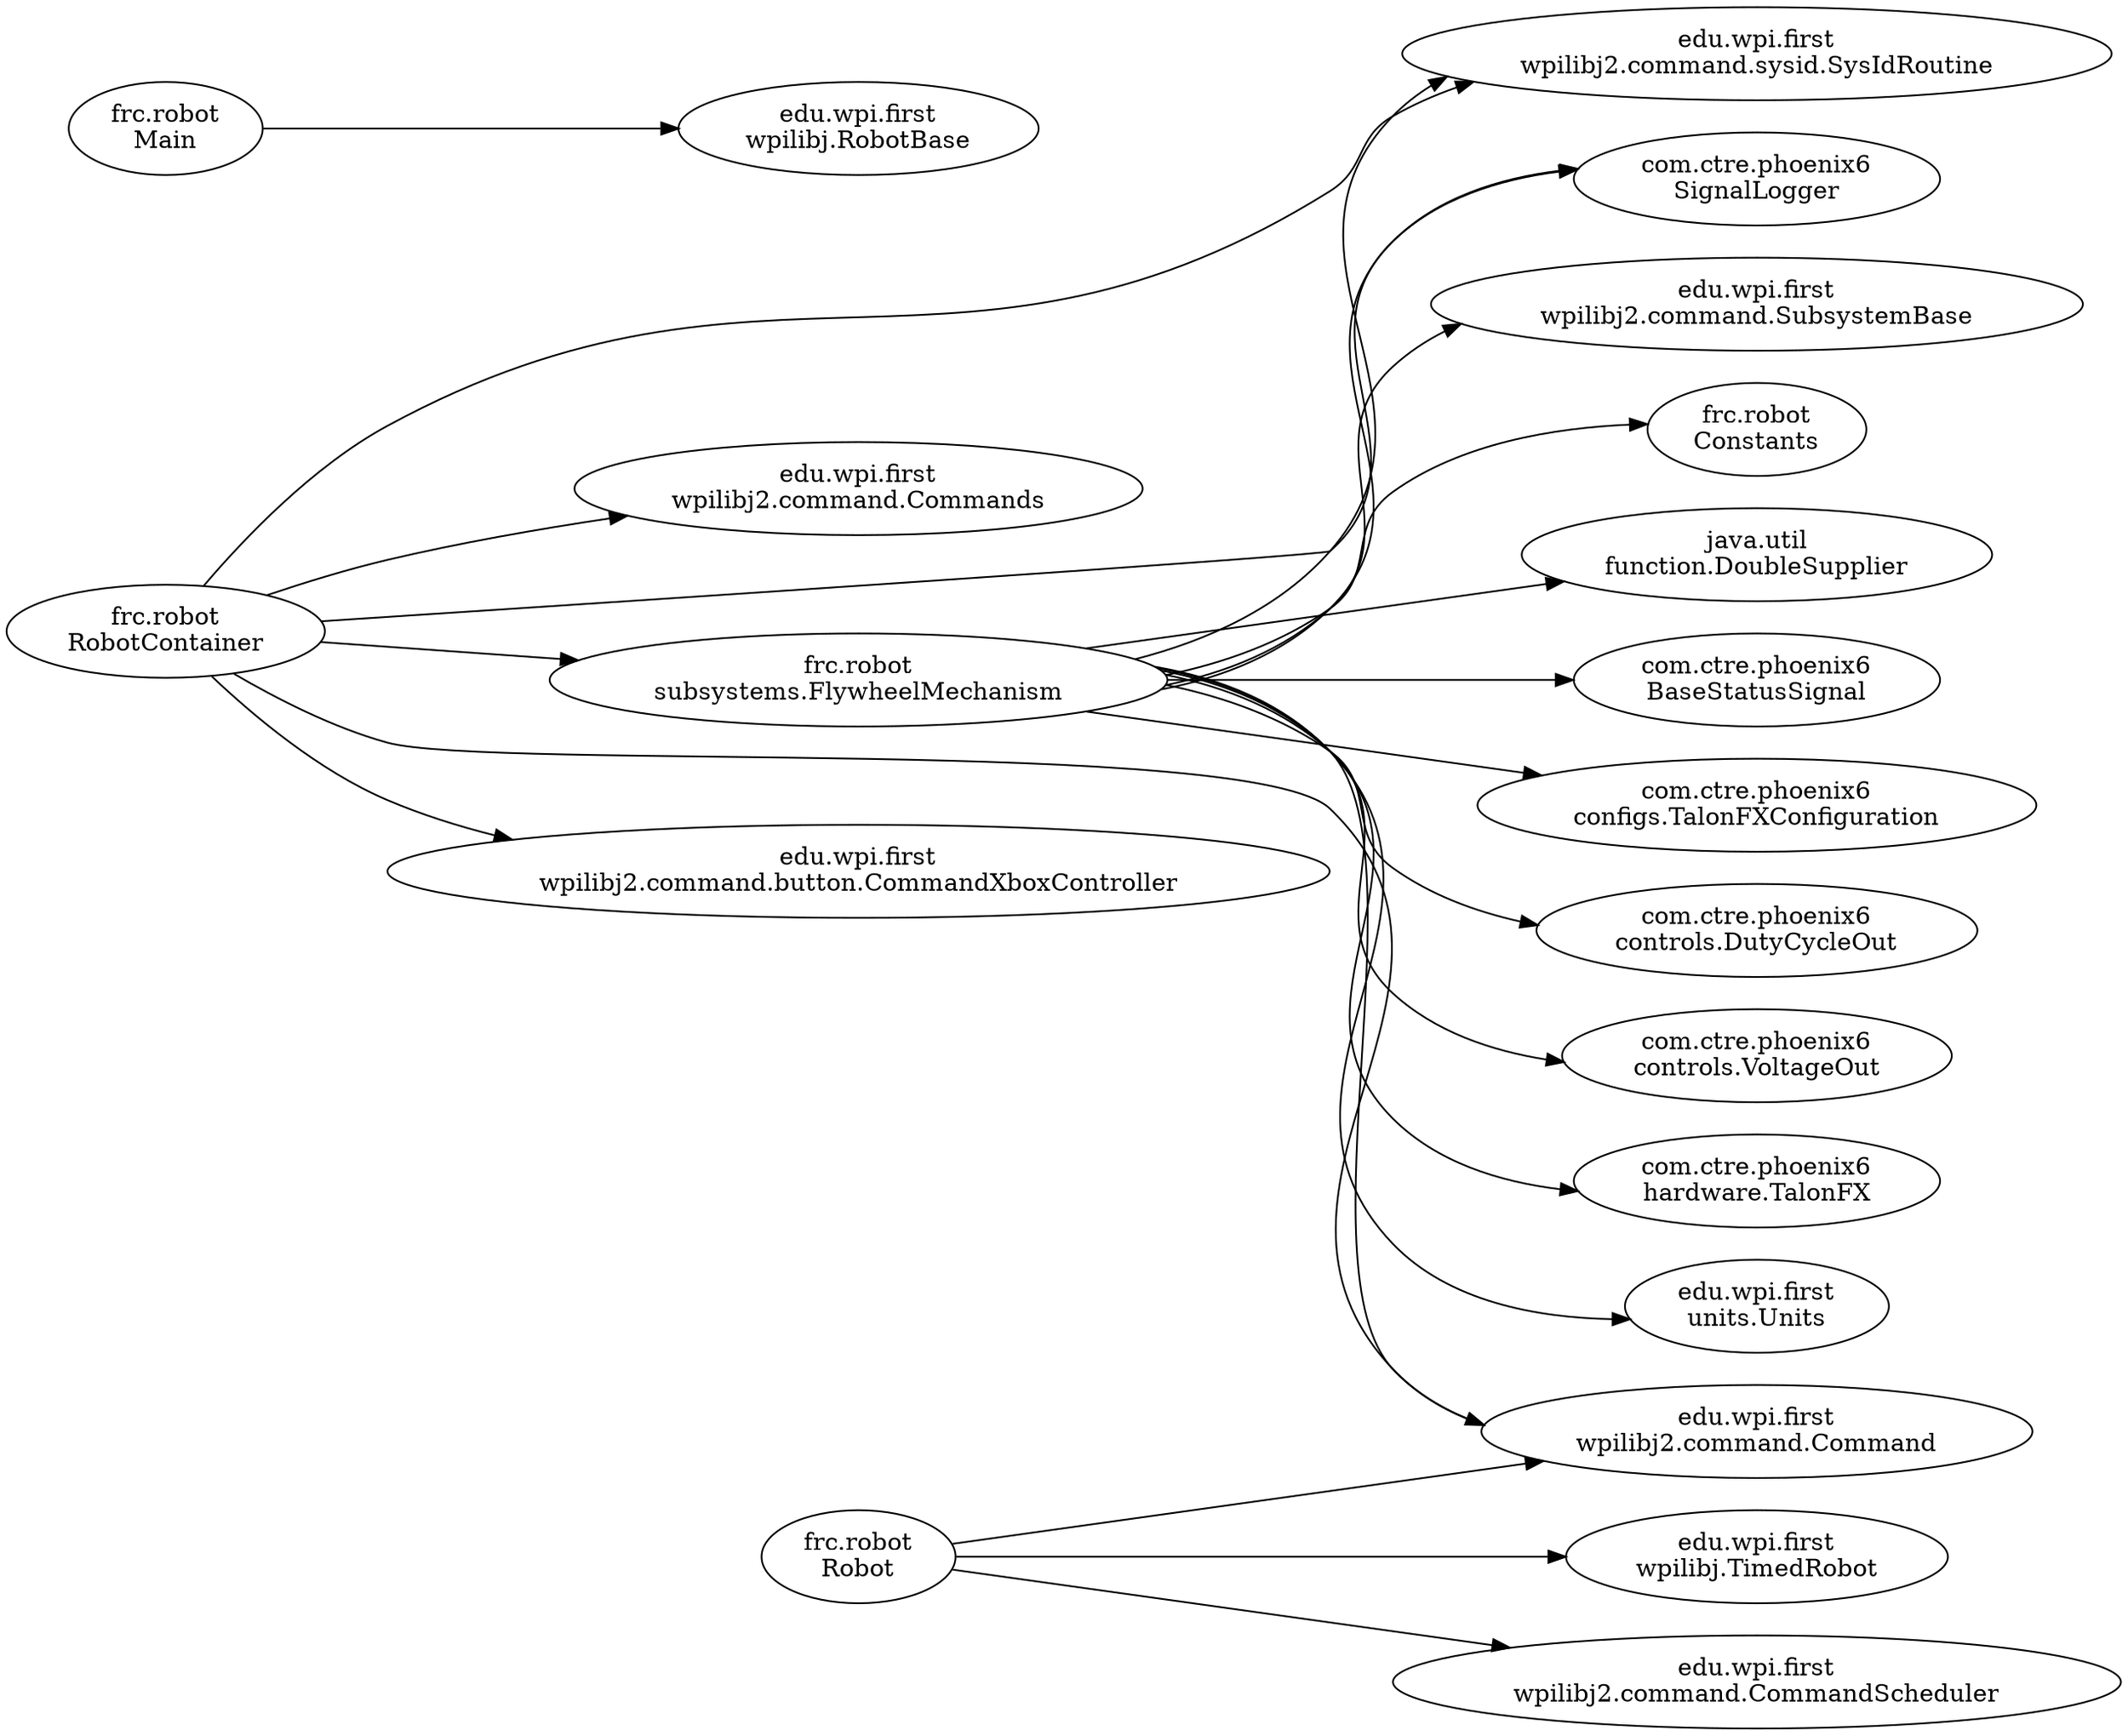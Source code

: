 digraph PhoenixSysId {
rankdir="LR";
constraint=false;
com_ctre_phoenix6_BaseStatusSignal[label="com.ctre.phoenix6\nBaseStatusSignal"]
com_ctre_phoenix6_configs_TalonFXConfiguration[label="com.ctre.phoenix6\nconfigs.TalonFXConfiguration"]
com_ctre_phoenix6_controls_DutyCycleOut[label="com.ctre.phoenix6\ncontrols.DutyCycleOut"]
com_ctre_phoenix6_controls_VoltageOut[label="com.ctre.phoenix6\ncontrols.VoltageOut"]
com_ctre_phoenix6_hardware_TalonFX[label="com.ctre.phoenix6\nhardware.TalonFX"]
com_ctre_phoenix6_SignalLogger[label="com.ctre.phoenix6\nSignalLogger"]
edu_wpi_first_units_Units[label="edu.wpi.first\nunits.Units"]
edu_wpi_first_wpilibj2_command_button_CommandXboxController[label="edu.wpi.first\nwpilibj2.command.button.CommandXboxController"]
edu_wpi_first_wpilibj2_command_Command[label="edu.wpi.first\nwpilibj2.command.Command"]
edu_wpi_first_wpilibj2_command_Commands[label="edu.wpi.first\nwpilibj2.command.Commands"]
edu_wpi_first_wpilibj2_command_CommandScheduler[label="edu.wpi.first\nwpilibj2.command.CommandScheduler"]
edu_wpi_first_wpilibj2_command_SubsystemBase[label="edu.wpi.first\nwpilibj2.command.SubsystemBase"]
edu_wpi_first_wpilibj2_command_sysid_SysIdRoutine[label="edu.wpi.first\nwpilibj2.command.sysid.SysIdRoutine"]
edu_wpi_first_wpilibj_RobotBase[label="edu.wpi.first\nwpilibj.RobotBase"]
edu_wpi_first_wpilibj_TimedRobot[label="edu.wpi.first\nwpilibj.TimedRobot"]
frc_robot_Constants[label="frc.robot\nConstants"]
frc_robot_Main[label="frc.robot\nMain"]
frc_robot_Robot[label="frc.robot\nRobot"]
frc_robot_RobotContainer[label="frc.robot\nRobotContainer"]
frc_robot_subsystems_FlywheelMechanism[label="frc.robot\nsubsystems.FlywheelMechanism"]
java_util_function_DoubleSupplier[label="java.util\nfunction.DoubleSupplier"]
frc_robot_RobotContainer -> com_ctre_phoenix6_SignalLogger
frc_robot_RobotContainer -> edu_wpi_first_wpilibj2_command_Command
frc_robot_RobotContainer -> edu_wpi_first_wpilibj2_command_Commands
frc_robot_RobotContainer -> edu_wpi_first_wpilibj2_command_button_CommandXboxController
frc_robot_RobotContainer -> edu_wpi_first_wpilibj2_command_sysid_SysIdRoutine
frc_robot_RobotContainer -> frc_robot_subsystems_FlywheelMechanism
frc_robot_Robot -> edu_wpi_first_wpilibj_TimedRobot
frc_robot_Robot -> edu_wpi_first_wpilibj2_command_Command
frc_robot_Robot -> edu_wpi_first_wpilibj2_command_CommandScheduler
frc_robot_subsystems_FlywheelMechanism -> edu_wpi_first_units_Units
frc_robot_subsystems_FlywheelMechanism -> java_util_function_DoubleSupplier
frc_robot_subsystems_FlywheelMechanism -> com_ctre_phoenix6_BaseStatusSignal
frc_robot_subsystems_FlywheelMechanism -> com_ctre_phoenix6_SignalLogger
frc_robot_subsystems_FlywheelMechanism -> com_ctre_phoenix6_configs_TalonFXConfiguration
frc_robot_subsystems_FlywheelMechanism -> com_ctre_phoenix6_controls_DutyCycleOut
frc_robot_subsystems_FlywheelMechanism -> com_ctre_phoenix6_controls_VoltageOut
frc_robot_subsystems_FlywheelMechanism -> com_ctre_phoenix6_hardware_TalonFX
frc_robot_subsystems_FlywheelMechanism -> edu_wpi_first_wpilibj2_command_Command
frc_robot_subsystems_FlywheelMechanism -> edu_wpi_first_wpilibj2_command_SubsystemBase
frc_robot_subsystems_FlywheelMechanism -> edu_wpi_first_wpilibj2_command_sysid_SysIdRoutine
frc_robot_subsystems_FlywheelMechanism -> frc_robot_Constants
frc_robot_Main -> edu_wpi_first_wpilibj_RobotBase
}
